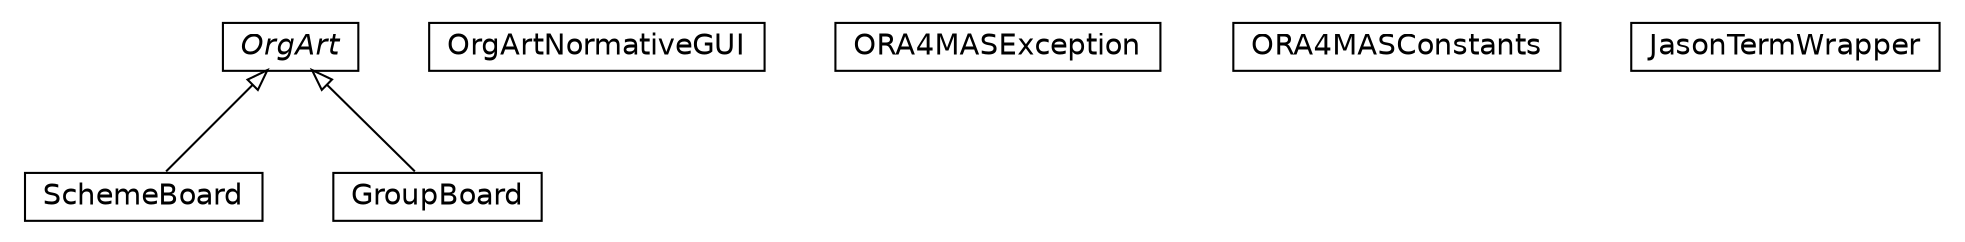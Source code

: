 #!/usr/local/bin/dot
#
# Class diagram 
# Generated by UMLGraph version R5_6_6-1-g9240c4 (http://www.umlgraph.org/)
#

digraph G {
	edge [fontname="Helvetica",fontsize=10,labelfontname="Helvetica",labelfontsize=10];
	node [fontname="Helvetica",fontsize=10,shape=plaintext];
	nodesep=0.25;
	ranksep=0.5;
	// ora4mas.nopl.SchemeBoard
	c1610 [label=<<table title="ora4mas.nopl.SchemeBoard" border="0" cellborder="1" cellspacing="0" cellpadding="2" port="p" href="./SchemeBoard.html">
		<tr><td><table border="0" cellspacing="0" cellpadding="1">
<tr><td align="center" balign="center"> SchemeBoard </td></tr>
		</table></td></tr>
		</table>>, URL="./SchemeBoard.html", fontname="Helvetica", fontcolor="black", fontsize=14.0];
	// ora4mas.nopl.OrgArtNormativeGUI
	c1611 [label=<<table title="ora4mas.nopl.OrgArtNormativeGUI" border="0" cellborder="1" cellspacing="0" cellpadding="2" port="p" href="./OrgArtNormativeGUI.html">
		<tr><td><table border="0" cellspacing="0" cellpadding="1">
<tr><td align="center" balign="center"> OrgArtNormativeGUI </td></tr>
		</table></td></tr>
		</table>>, URL="./OrgArtNormativeGUI.html", fontname="Helvetica", fontcolor="black", fontsize=14.0];
	// ora4mas.nopl.OrgArt
	c1612 [label=<<table title="ora4mas.nopl.OrgArt" border="0" cellborder="1" cellspacing="0" cellpadding="2" port="p" href="./OrgArt.html">
		<tr><td><table border="0" cellspacing="0" cellpadding="1">
<tr><td align="center" balign="center"><font face="Helvetica-Oblique"> OrgArt </font></td></tr>
		</table></td></tr>
		</table>>, URL="./OrgArt.html", fontname="Helvetica", fontcolor="black", fontsize=14.0];
	// ora4mas.nopl.ORA4MASException
	c1613 [label=<<table title="ora4mas.nopl.ORA4MASException" border="0" cellborder="1" cellspacing="0" cellpadding="2" port="p" href="./ORA4MASException.html">
		<tr><td><table border="0" cellspacing="0" cellpadding="1">
<tr><td align="center" balign="center"> ORA4MASException </td></tr>
		</table></td></tr>
		</table>>, URL="./ORA4MASException.html", fontname="Helvetica", fontcolor="black", fontsize=14.0];
	// ora4mas.nopl.ORA4MASConstants
	c1614 [label=<<table title="ora4mas.nopl.ORA4MASConstants" border="0" cellborder="1" cellspacing="0" cellpadding="2" port="p" href="./ORA4MASConstants.html">
		<tr><td><table border="0" cellspacing="0" cellpadding="1">
<tr><td align="center" balign="center"> ORA4MASConstants </td></tr>
		</table></td></tr>
		</table>>, URL="./ORA4MASConstants.html", fontname="Helvetica", fontcolor="black", fontsize=14.0];
	// ora4mas.nopl.JasonTermWrapper
	c1615 [label=<<table title="ora4mas.nopl.JasonTermWrapper" border="0" cellborder="1" cellspacing="0" cellpadding="2" port="p" href="./JasonTermWrapper.html">
		<tr><td><table border="0" cellspacing="0" cellpadding="1">
<tr><td align="center" balign="center"> JasonTermWrapper </td></tr>
		</table></td></tr>
		</table>>, URL="./JasonTermWrapper.html", fontname="Helvetica", fontcolor="black", fontsize=14.0];
	// ora4mas.nopl.GroupBoard
	c1616 [label=<<table title="ora4mas.nopl.GroupBoard" border="0" cellborder="1" cellspacing="0" cellpadding="2" port="p" href="./GroupBoard.html">
		<tr><td><table border="0" cellspacing="0" cellpadding="1">
<tr><td align="center" balign="center"> GroupBoard </td></tr>
		</table></td></tr>
		</table>>, URL="./GroupBoard.html", fontname="Helvetica", fontcolor="black", fontsize=14.0];
	//ora4mas.nopl.SchemeBoard extends ora4mas.nopl.OrgArt
	c1612:p -> c1610:p [dir=back,arrowtail=empty];
	//ora4mas.nopl.GroupBoard extends ora4mas.nopl.OrgArt
	c1612:p -> c1616:p [dir=back,arrowtail=empty];
}

